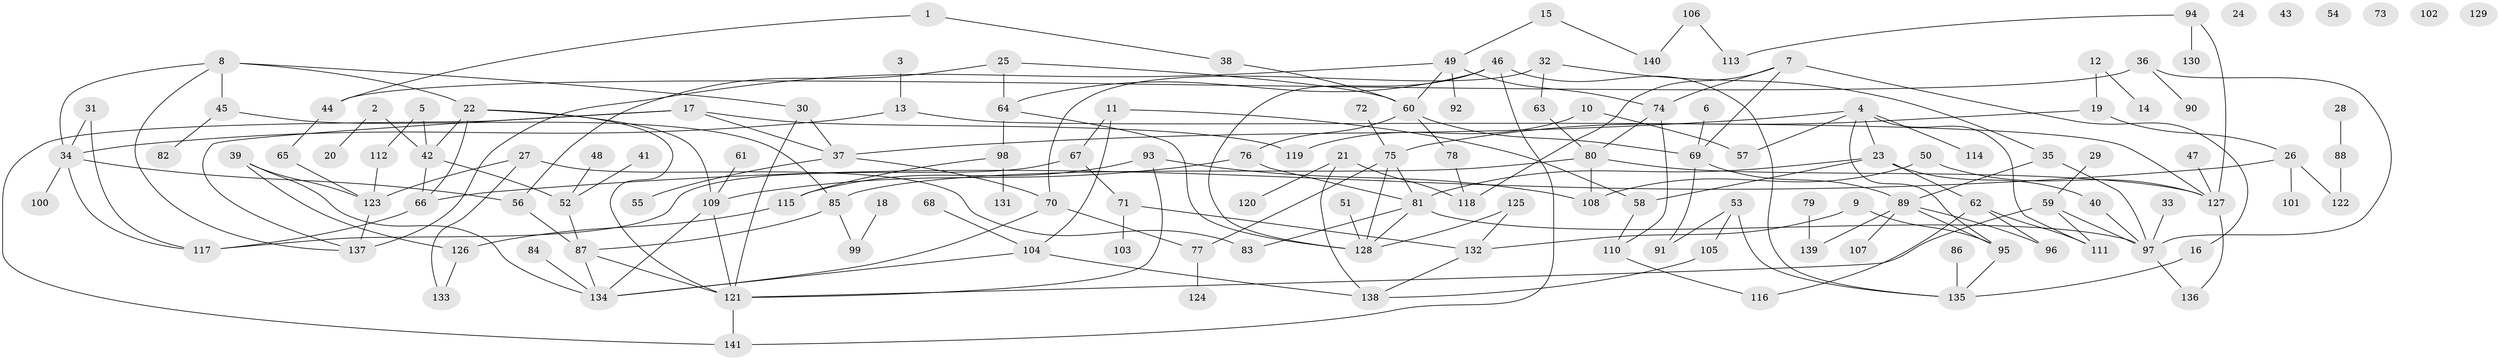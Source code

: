 // Generated by graph-tools (version 1.1) at 2025/49/03/09/25 03:49:11]
// undirected, 141 vertices, 193 edges
graph export_dot {
graph [start="1"]
  node [color=gray90,style=filled];
  1;
  2;
  3;
  4;
  5;
  6;
  7;
  8;
  9;
  10;
  11;
  12;
  13;
  14;
  15;
  16;
  17;
  18;
  19;
  20;
  21;
  22;
  23;
  24;
  25;
  26;
  27;
  28;
  29;
  30;
  31;
  32;
  33;
  34;
  35;
  36;
  37;
  38;
  39;
  40;
  41;
  42;
  43;
  44;
  45;
  46;
  47;
  48;
  49;
  50;
  51;
  52;
  53;
  54;
  55;
  56;
  57;
  58;
  59;
  60;
  61;
  62;
  63;
  64;
  65;
  66;
  67;
  68;
  69;
  70;
  71;
  72;
  73;
  74;
  75;
  76;
  77;
  78;
  79;
  80;
  81;
  82;
  83;
  84;
  85;
  86;
  87;
  88;
  89;
  90;
  91;
  92;
  93;
  94;
  95;
  96;
  97;
  98;
  99;
  100;
  101;
  102;
  103;
  104;
  105;
  106;
  107;
  108;
  109;
  110;
  111;
  112;
  113;
  114;
  115;
  116;
  117;
  118;
  119;
  120;
  121;
  122;
  123;
  124;
  125;
  126;
  127;
  128;
  129;
  130;
  131;
  132;
  133;
  134;
  135;
  136;
  137;
  138;
  139;
  140;
  141;
  1 -- 38;
  1 -- 44;
  2 -- 20;
  2 -- 42;
  3 -- 13;
  4 -- 23;
  4 -- 37;
  4 -- 57;
  4 -- 95;
  4 -- 111;
  4 -- 114;
  5 -- 42;
  5 -- 112;
  6 -- 69;
  7 -- 16;
  7 -- 69;
  7 -- 74;
  7 -- 118;
  8 -- 22;
  8 -- 30;
  8 -- 34;
  8 -- 45;
  8 -- 137;
  9 -- 95;
  9 -- 132;
  10 -- 57;
  10 -- 119;
  11 -- 58;
  11 -- 67;
  11 -- 104;
  12 -- 14;
  12 -- 19;
  13 -- 34;
  13 -- 127;
  15 -- 49;
  15 -- 140;
  16 -- 135;
  17 -- 37;
  17 -- 119;
  17 -- 137;
  17 -- 141;
  18 -- 99;
  19 -- 26;
  19 -- 75;
  21 -- 118;
  21 -- 120;
  21 -- 138;
  22 -- 42;
  22 -- 66;
  22 -- 109;
  22 -- 121;
  23 -- 40;
  23 -- 58;
  23 -- 62;
  23 -- 81;
  25 -- 56;
  25 -- 60;
  25 -- 64;
  26 -- 66;
  26 -- 101;
  26 -- 122;
  27 -- 83;
  27 -- 123;
  27 -- 133;
  28 -- 88;
  29 -- 59;
  30 -- 37;
  30 -- 121;
  31 -- 34;
  31 -- 117;
  32 -- 35;
  32 -- 63;
  32 -- 70;
  33 -- 97;
  34 -- 56;
  34 -- 100;
  34 -- 117;
  35 -- 89;
  35 -- 97;
  36 -- 44;
  36 -- 90;
  36 -- 97;
  37 -- 55;
  37 -- 70;
  38 -- 60;
  39 -- 123;
  39 -- 126;
  39 -- 134;
  40 -- 97;
  41 -- 52;
  42 -- 52;
  42 -- 66;
  44 -- 65;
  45 -- 82;
  45 -- 85;
  46 -- 64;
  46 -- 128;
  46 -- 135;
  46 -- 141;
  47 -- 127;
  48 -- 52;
  49 -- 60;
  49 -- 74;
  49 -- 92;
  49 -- 137;
  50 -- 108;
  50 -- 127;
  51 -- 128;
  52 -- 87;
  53 -- 91;
  53 -- 105;
  53 -- 135;
  56 -- 87;
  58 -- 110;
  59 -- 97;
  59 -- 111;
  59 -- 121;
  60 -- 69;
  60 -- 76;
  60 -- 78;
  61 -- 109;
  62 -- 96;
  62 -- 111;
  62 -- 116;
  63 -- 80;
  64 -- 98;
  64 -- 128;
  65 -- 123;
  66 -- 117;
  67 -- 71;
  67 -- 117;
  68 -- 104;
  69 -- 89;
  69 -- 91;
  70 -- 77;
  70 -- 134;
  71 -- 103;
  71 -- 132;
  72 -- 75;
  74 -- 80;
  74 -- 110;
  75 -- 77;
  75 -- 81;
  75 -- 128;
  76 -- 81;
  76 -- 109;
  77 -- 124;
  78 -- 118;
  79 -- 139;
  80 -- 85;
  80 -- 108;
  80 -- 127;
  81 -- 83;
  81 -- 97;
  81 -- 128;
  84 -- 134;
  85 -- 87;
  85 -- 99;
  86 -- 135;
  87 -- 121;
  87 -- 134;
  88 -- 122;
  89 -- 95;
  89 -- 96;
  89 -- 107;
  89 -- 139;
  93 -- 108;
  93 -- 115;
  93 -- 121;
  94 -- 113;
  94 -- 127;
  94 -- 130;
  95 -- 135;
  97 -- 136;
  98 -- 115;
  98 -- 131;
  104 -- 134;
  104 -- 138;
  105 -- 138;
  106 -- 113;
  106 -- 140;
  109 -- 121;
  109 -- 134;
  110 -- 116;
  112 -- 123;
  115 -- 126;
  121 -- 141;
  123 -- 137;
  125 -- 128;
  125 -- 132;
  126 -- 133;
  127 -- 136;
  132 -- 138;
}
